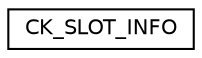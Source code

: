 digraph "Graphical Class Hierarchy"
{
  edge [fontname="Helvetica",fontsize="10",labelfontname="Helvetica",labelfontsize="10"];
  node [fontname="Helvetica",fontsize="10",shape=record];
  rankdir="LR";
  Node0 [label="CK_SLOT_INFO",height=0.2,width=0.4,color="black", fillcolor="white", style="filled",URL="$struct_c_k___s_l_o_t___i_n_f_o.html"];
}
